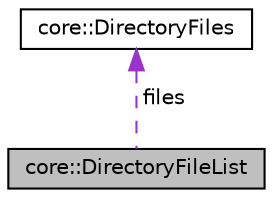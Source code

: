 digraph "core::DirectoryFileList"
{
 // LATEX_PDF_SIZE
  edge [fontname="Helvetica",fontsize="10",labelfontname="Helvetica",labelfontsize="10"];
  node [fontname="Helvetica",fontsize="10",shape=record];
  Node1 [label="core::DirectoryFileList",height=0.2,width=0.4,color="black", fillcolor="grey75", style="filled", fontcolor="black",tooltip=" "];
  Node2 -> Node1 [dir="back",color="darkorchid3",fontsize="10",style="dashed",label=" files" ,fontname="Helvetica"];
  Node2 [label="core::DirectoryFiles",height=0.2,width=0.4,color="black", fillcolor="white", style="filled",URL="$d9/d44/structcore_1_1DirectoryFiles.html",tooltip=" "];
}
